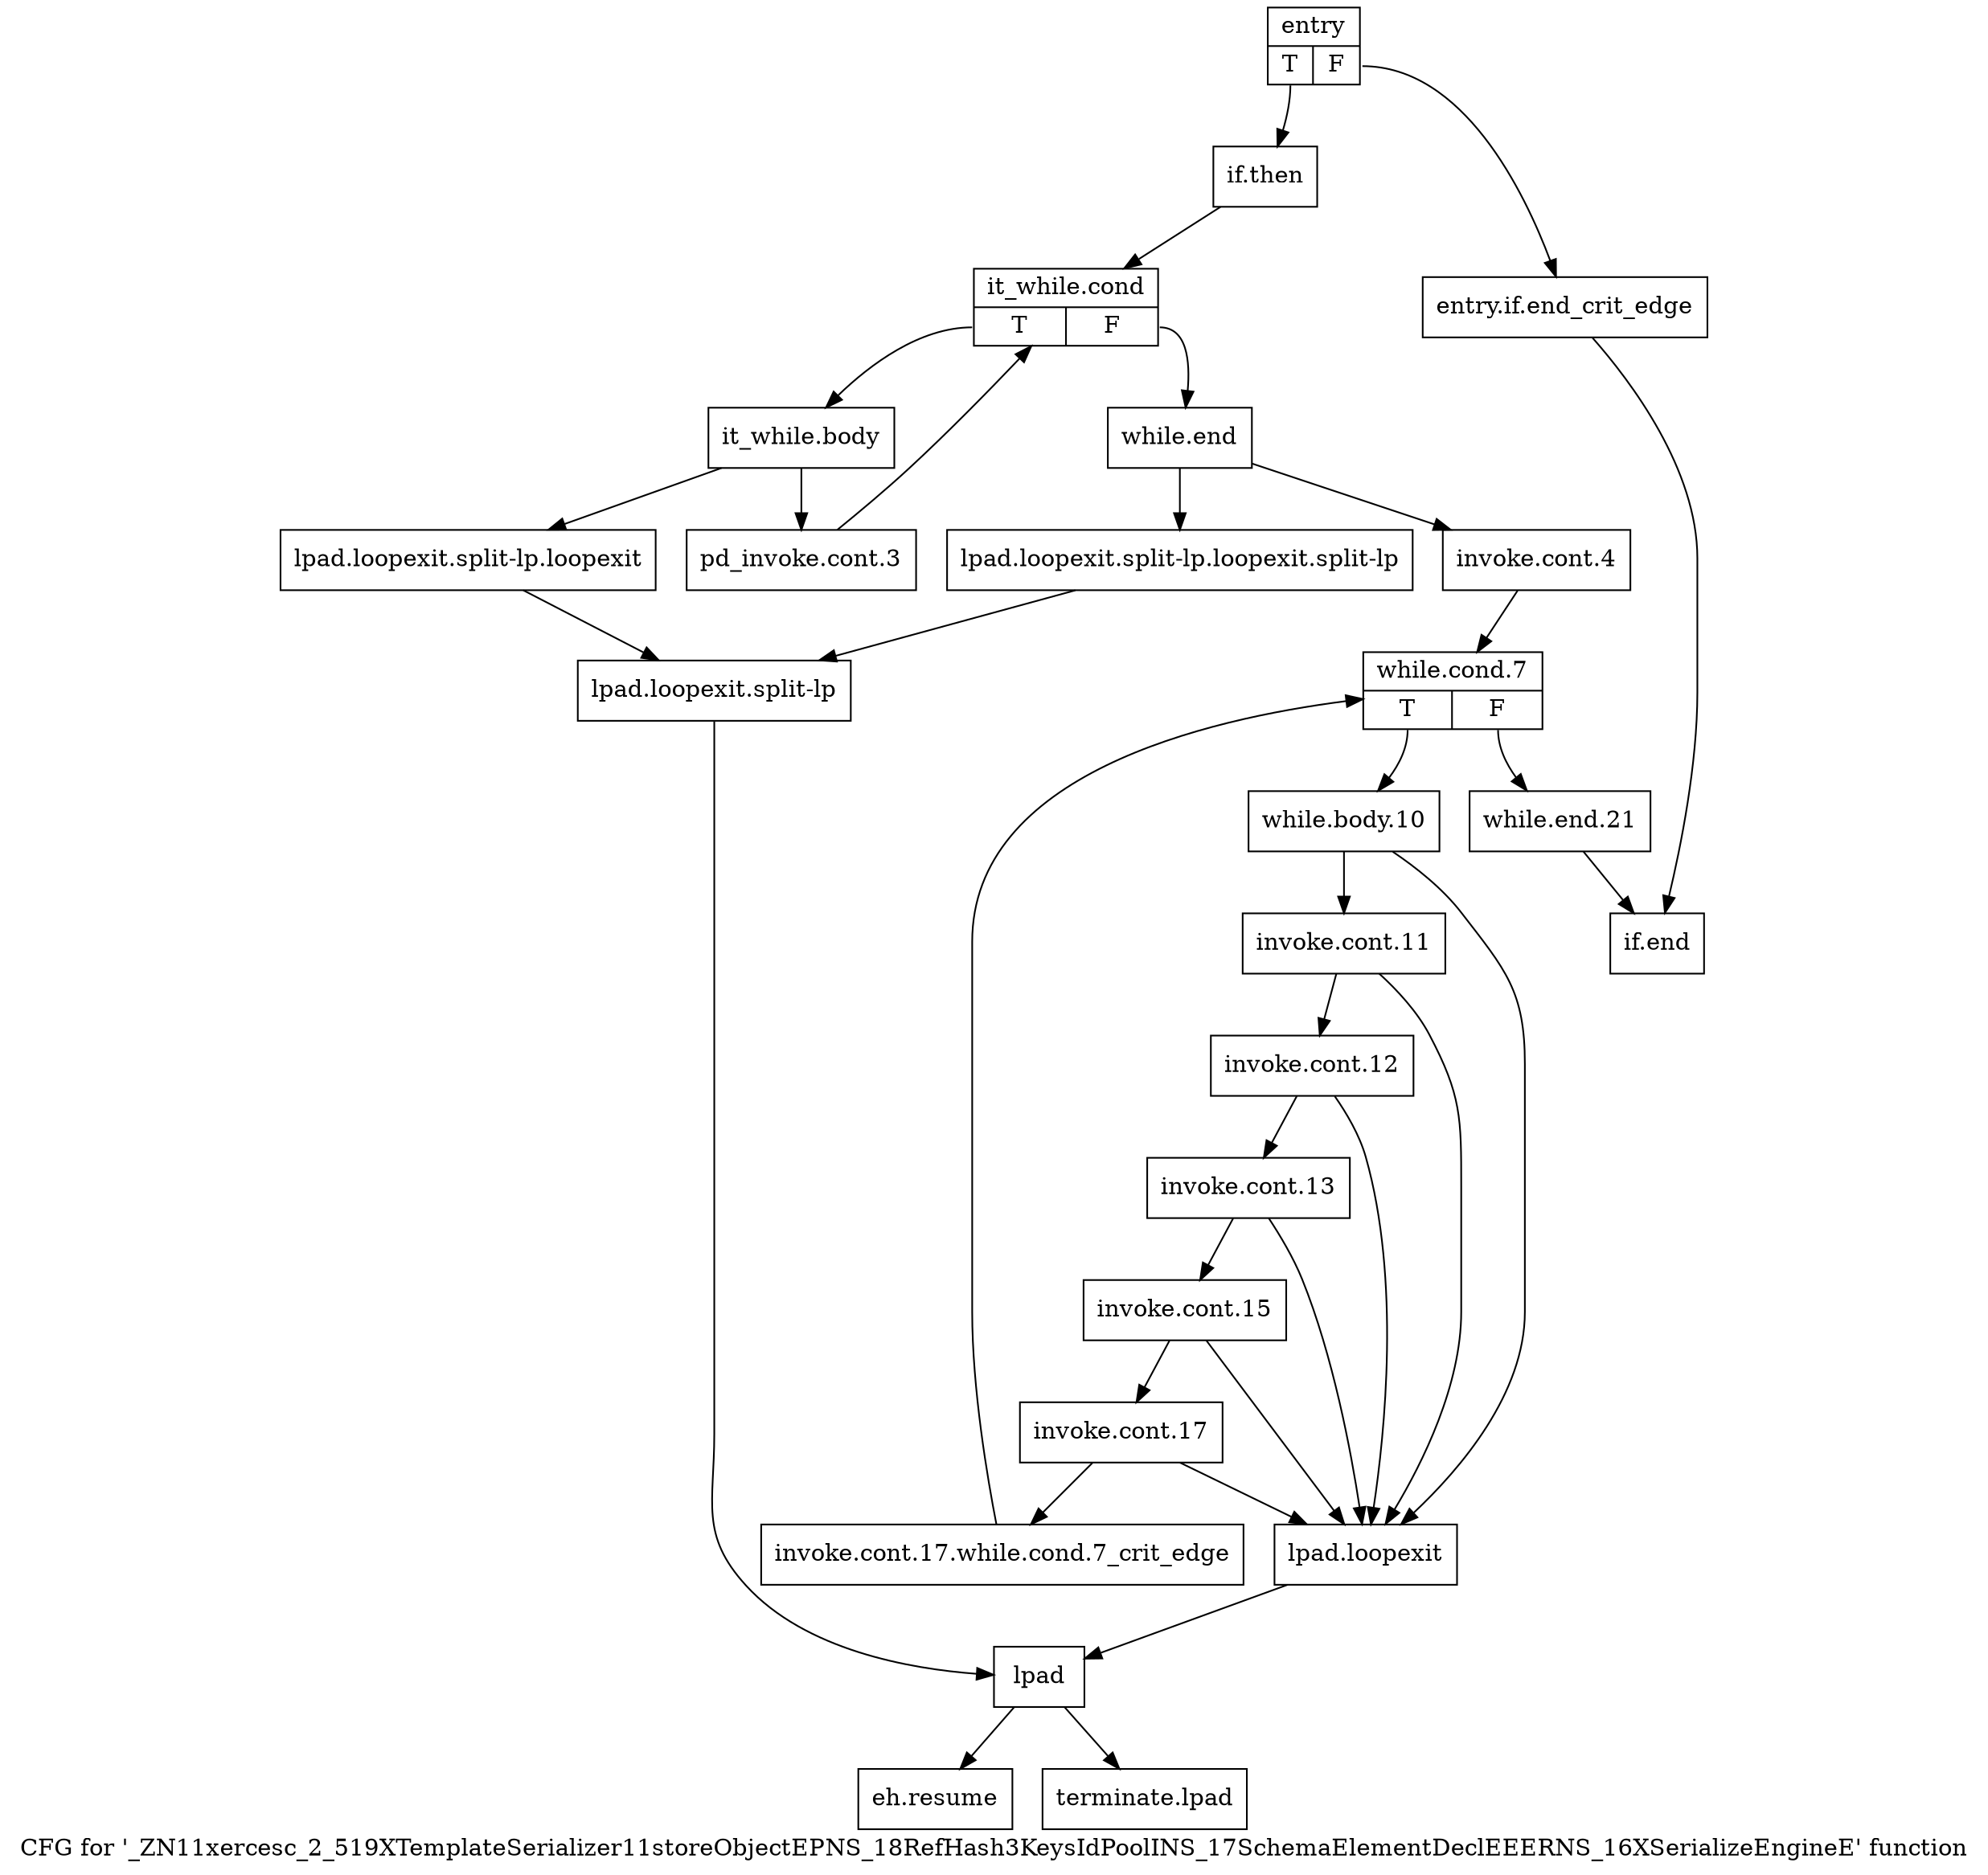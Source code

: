digraph "CFG for '_ZN11xercesc_2_519XTemplateSerializer11storeObjectEPNS_18RefHash3KeysIdPoolINS_17SchemaElementDeclEEERNS_16XSerializeEngineE' function" {
	label="CFG for '_ZN11xercesc_2_519XTemplateSerializer11storeObjectEPNS_18RefHash3KeysIdPoolINS_17SchemaElementDeclEEERNS_16XSerializeEngineE' function";

	Node0x588b790 [shape=record,label="{entry|{<s0>T|<s1>F}}"];
	Node0x588b790:s0 -> Node0x588b830;
	Node0x588b790:s1 -> Node0x588b7e0;
	Node0x588b7e0 [shape=record,label="{entry.if.end_crit_edge}"];
	Node0x588b7e0 -> Node0x588be70;
	Node0x588b830 [shape=record,label="{if.then}"];
	Node0x588b830 -> Node0x588b880;
	Node0x588b880 [shape=record,label="{it_while.cond|{<s0>T|<s1>F}}"];
	Node0x588b880:s0 -> Node0x588b8d0;
	Node0x588b880:s1 -> Node0x588bb00;
	Node0x588b8d0 [shape=record,label="{it_while.body}"];
	Node0x588b8d0 -> Node0x588b920;
	Node0x588b8d0 -> Node0x588b9c0;
	Node0x588b920 [shape=record,label="{pd_invoke.cont.3}"];
	Node0x588b920 -> Node0x588b880;
	Node0x588b970 [shape=record,label="{lpad.loopexit}"];
	Node0x588b970 -> Node0x588bab0;
	Node0x588b9c0 [shape=record,label="{lpad.loopexit.split-lp.loopexit}"];
	Node0x588b9c0 -> Node0x588ba60;
	Node0x588ba10 [shape=record,label="{lpad.loopexit.split-lp.loopexit.split-lp}"];
	Node0x588ba10 -> Node0x588ba60;
	Node0x588ba60 [shape=record,label="{lpad.loopexit.split-lp}"];
	Node0x588ba60 -> Node0x588bab0;
	Node0x588bab0 [shape=record,label="{lpad}"];
	Node0x588bab0 -> Node0x588bec0;
	Node0x588bab0 -> Node0x588bf10;
	Node0x588bb00 [shape=record,label="{while.end}"];
	Node0x588bb00 -> Node0x588bb50;
	Node0x588bb00 -> Node0x588ba10;
	Node0x588bb50 [shape=record,label="{invoke.cont.4}"];
	Node0x588bb50 -> Node0x588bba0;
	Node0x588bba0 [shape=record,label="{while.cond.7|{<s0>T|<s1>F}}"];
	Node0x588bba0:s0 -> Node0x588bbf0;
	Node0x588bba0:s1 -> Node0x588be20;
	Node0x588bbf0 [shape=record,label="{while.body.10}"];
	Node0x588bbf0 -> Node0x588bc40;
	Node0x588bbf0 -> Node0x588b970;
	Node0x588bc40 [shape=record,label="{invoke.cont.11}"];
	Node0x588bc40 -> Node0x588bc90;
	Node0x588bc40 -> Node0x588b970;
	Node0x588bc90 [shape=record,label="{invoke.cont.12}"];
	Node0x588bc90 -> Node0x588bce0;
	Node0x588bc90 -> Node0x588b970;
	Node0x588bce0 [shape=record,label="{invoke.cont.13}"];
	Node0x588bce0 -> Node0x588bd30;
	Node0x588bce0 -> Node0x588b970;
	Node0x588bd30 [shape=record,label="{invoke.cont.15}"];
	Node0x588bd30 -> Node0x588bd80;
	Node0x588bd30 -> Node0x588b970;
	Node0x588bd80 [shape=record,label="{invoke.cont.17}"];
	Node0x588bd80 -> Node0x588bdd0;
	Node0x588bd80 -> Node0x588b970;
	Node0x588bdd0 [shape=record,label="{invoke.cont.17.while.cond.7_crit_edge}"];
	Node0x588bdd0 -> Node0x588bba0;
	Node0x588be20 [shape=record,label="{while.end.21}"];
	Node0x588be20 -> Node0x588be70;
	Node0x588be70 [shape=record,label="{if.end}"];
	Node0x588bec0 [shape=record,label="{eh.resume}"];
	Node0x588bf10 [shape=record,label="{terminate.lpad}"];
}
